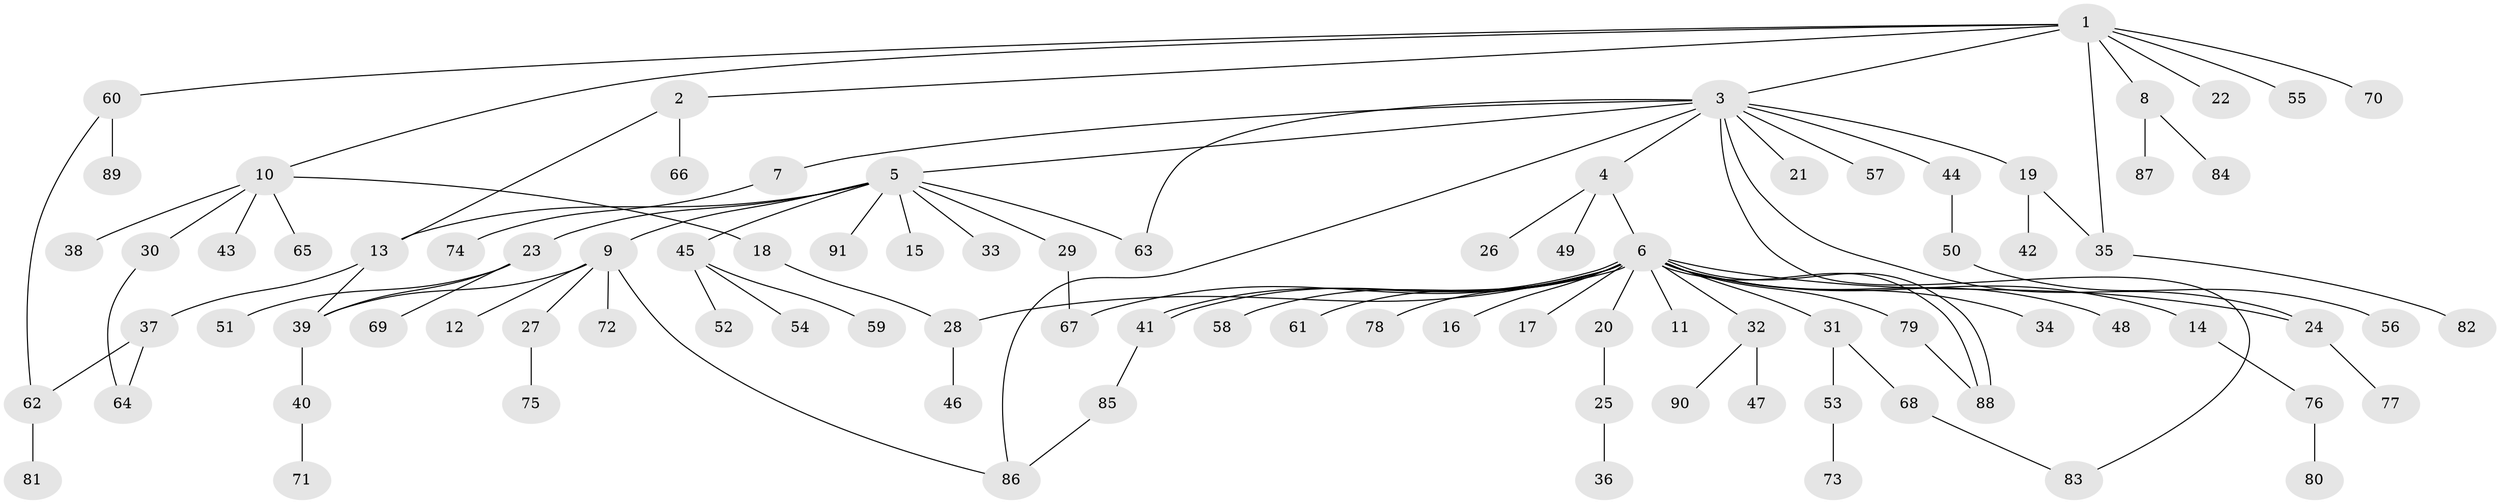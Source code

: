 // Generated by graph-tools (version 1.1) at 2025/46/03/09/25 04:46:58]
// undirected, 91 vertices, 106 edges
graph export_dot {
graph [start="1"]
  node [color=gray90,style=filled];
  1;
  2;
  3;
  4;
  5;
  6;
  7;
  8;
  9;
  10;
  11;
  12;
  13;
  14;
  15;
  16;
  17;
  18;
  19;
  20;
  21;
  22;
  23;
  24;
  25;
  26;
  27;
  28;
  29;
  30;
  31;
  32;
  33;
  34;
  35;
  36;
  37;
  38;
  39;
  40;
  41;
  42;
  43;
  44;
  45;
  46;
  47;
  48;
  49;
  50;
  51;
  52;
  53;
  54;
  55;
  56;
  57;
  58;
  59;
  60;
  61;
  62;
  63;
  64;
  65;
  66;
  67;
  68;
  69;
  70;
  71;
  72;
  73;
  74;
  75;
  76;
  77;
  78;
  79;
  80;
  81;
  82;
  83;
  84;
  85;
  86;
  87;
  88;
  89;
  90;
  91;
  1 -- 2;
  1 -- 3;
  1 -- 8;
  1 -- 10;
  1 -- 22;
  1 -- 35;
  1 -- 55;
  1 -- 60;
  1 -- 70;
  2 -- 13;
  2 -- 66;
  3 -- 4;
  3 -- 5;
  3 -- 7;
  3 -- 19;
  3 -- 21;
  3 -- 24;
  3 -- 44;
  3 -- 57;
  3 -- 63;
  3 -- 83;
  3 -- 86;
  4 -- 6;
  4 -- 26;
  4 -- 49;
  5 -- 9;
  5 -- 13;
  5 -- 15;
  5 -- 23;
  5 -- 29;
  5 -- 33;
  5 -- 45;
  5 -- 63;
  5 -- 91;
  6 -- 11;
  6 -- 14;
  6 -- 16;
  6 -- 17;
  6 -- 20;
  6 -- 24;
  6 -- 28;
  6 -- 31;
  6 -- 32;
  6 -- 34;
  6 -- 41;
  6 -- 41;
  6 -- 48;
  6 -- 58;
  6 -- 61;
  6 -- 67;
  6 -- 78;
  6 -- 79;
  6 -- 88;
  6 -- 88;
  7 -- 74;
  8 -- 84;
  8 -- 87;
  9 -- 12;
  9 -- 27;
  9 -- 39;
  9 -- 72;
  9 -- 86;
  10 -- 18;
  10 -- 30;
  10 -- 38;
  10 -- 43;
  10 -- 65;
  13 -- 37;
  13 -- 39;
  14 -- 76;
  18 -- 28;
  19 -- 35;
  19 -- 42;
  20 -- 25;
  23 -- 39;
  23 -- 51;
  23 -- 69;
  24 -- 77;
  25 -- 36;
  27 -- 75;
  28 -- 46;
  29 -- 67;
  30 -- 64;
  31 -- 53;
  31 -- 68;
  32 -- 47;
  32 -- 90;
  35 -- 82;
  37 -- 62;
  37 -- 64;
  39 -- 40;
  40 -- 71;
  41 -- 85;
  44 -- 50;
  45 -- 52;
  45 -- 54;
  45 -- 59;
  50 -- 56;
  53 -- 73;
  60 -- 62;
  60 -- 89;
  62 -- 81;
  68 -- 83;
  76 -- 80;
  79 -- 88;
  85 -- 86;
}
